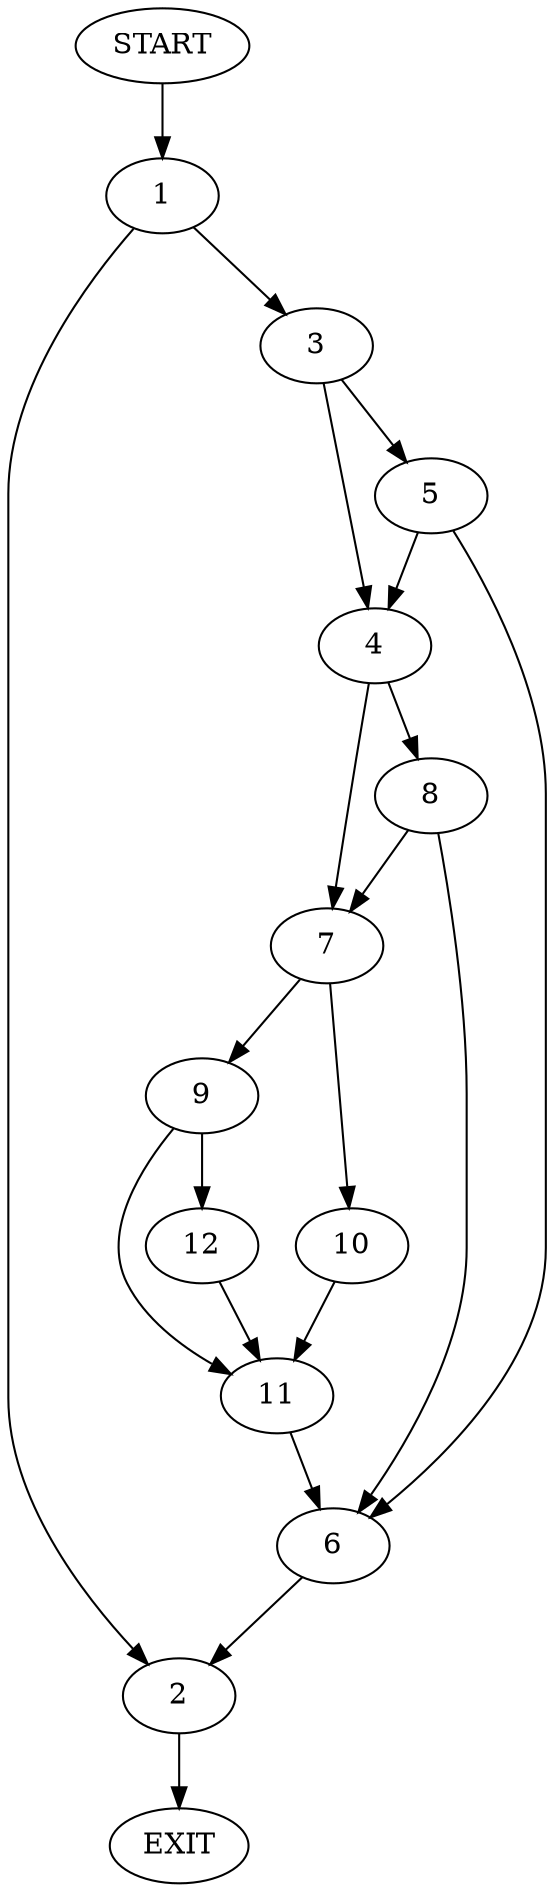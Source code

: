 digraph {
0 [label="START"]
13 [label="EXIT"]
0 -> 1
1 -> 2
1 -> 3
3 -> 4
3 -> 5
2 -> 13
5 -> 4
5 -> 6
4 -> 7
4 -> 8
6 -> 2
8 -> 7
8 -> 6
7 -> 9
7 -> 10
10 -> 11
9 -> 11
9 -> 12
11 -> 6
12 -> 11
}
